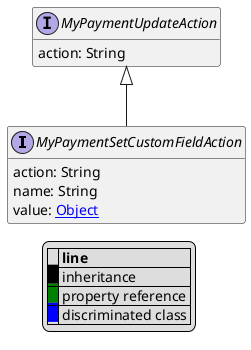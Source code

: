 @startuml

hide empty fields
hide empty methods
legend
|= |= line |
|<back:black>   </back>| inheritance |
|<back:green>   </back>| property reference |
|<back:blue>   </back>| discriminated class |
endlegend
interface MyPaymentSetCustomFieldAction [[MyPaymentSetCustomFieldAction.svg]] extends MyPaymentUpdateAction {
    action: String
    name: String
    value: [[Object.svg Object]]
}
interface MyPaymentUpdateAction [[MyPaymentUpdateAction.svg]]  {
    action: String
}





@enduml

